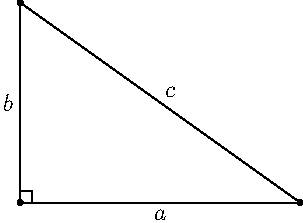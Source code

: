 // Pythagorean Theorem states that
// let ABC be a perpendicular triangle
// let a and b perpendicular sides
// let c hypotenuse then
// a^2 + b^2 = c^2


import geometry;


// Define points for triangle
point A = (0, 100.0),
	B = (140.0, 0.0),
	C = (0.0, 0.0);


// Define and draw main triangle
triangle maintrig = triangle(A, B, C);
draw(maintrig);


// Label segments, mark angles and points accordingly
label("$a$", B--C, S);
label("$b$", A--C);
label("$c$", A--B, NE);

dot(A);
dot(B);
dot(C);

markrightangle(A, C, B, size=6);

